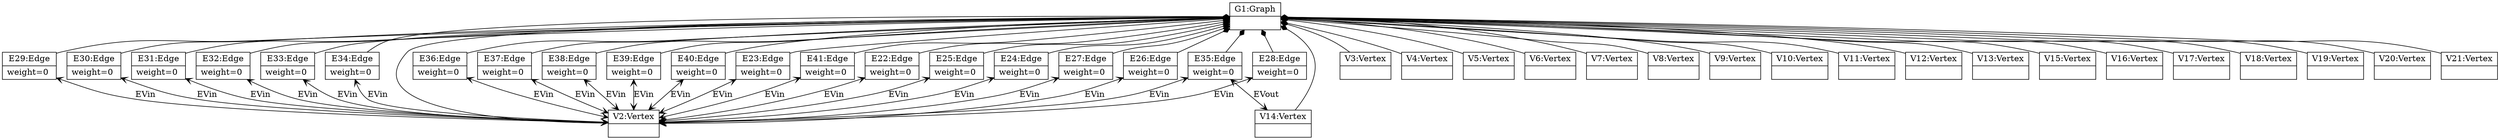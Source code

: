 Graph g{ 
struct1 [shape=record,label="{G1:Graph|}"]; 
struct2 [shape=record,label="{V2:Vertex|}"];
struct1 -- struct2 [arrowtail=diamond,arrowhead=none,dir=both];
struct3 [shape=record,label="{V3:Vertex|}"];
struct1 -- struct3 [arrowtail=diamond,arrowhead=none,dir=both];
struct4 [shape=record,label="{V4:Vertex|}"];
struct1 -- struct4 [arrowtail=diamond,arrowhead=none,dir=both];
struct5 [shape=record,label="{V5:Vertex|}"];
struct1 -- struct5 [arrowtail=diamond,arrowhead=none,dir=both];
struct6 [shape=record,label="{V6:Vertex|}"];
struct1 -- struct6 [arrowtail=diamond,arrowhead=none,dir=both];
struct7 [shape=record,label="{V7:Vertex|}"];
struct1 -- struct7 [arrowtail=diamond,arrowhead=none,dir=both];
struct8 [shape=record,label="{V8:Vertex|}"];
struct1 -- struct8 [arrowtail=diamond,arrowhead=none,dir=both];
struct9 [shape=record,label="{V9:Vertex|}"];
struct1 -- struct9 [arrowtail=diamond,arrowhead=none,dir=both];
struct10 [shape=record,label="{V10:Vertex|}"];
struct1 -- struct10 [arrowtail=diamond,arrowhead=none,dir=both];
struct11 [shape=record,label="{V11:Vertex|}"];
struct1 -- struct11 [arrowtail=diamond,arrowhead=none,dir=both];
struct12 [shape=record,label="{V12:Vertex|}"];
struct1 -- struct12 [arrowtail=diamond,arrowhead=none,dir=both];
struct13 [shape=record,label="{V13:Vertex|}"];
struct1 -- struct13 [arrowtail=diamond,arrowhead=none,dir=both];
struct14 [shape=record,label="{V14:Vertex|}"];
struct1 -- struct14 [arrowtail=diamond,arrowhead=none,dir=both];
struct15 [shape=record,label="{V15:Vertex|}"];
struct1 -- struct15 [arrowtail=diamond,arrowhead=none,dir=both];
struct16 [shape=record,label="{V16:Vertex|}"];
struct1 -- struct16 [arrowtail=diamond,arrowhead=none,dir=both];
struct17 [shape=record,label="{V17:Vertex|}"];
struct1 -- struct17 [arrowtail=diamond,arrowhead=none,dir=both];
struct18 [shape=record,label="{V18:Vertex|}"];
struct1 -- struct18 [arrowtail=diamond,arrowhead=none,dir=both];
struct19 [shape=record,label="{V19:Vertex|}"];
struct1 -- struct19 [arrowtail=diamond,arrowhead=none,dir=both];
struct20 [shape=record,label="{V20:Vertex|}"];
struct1 -- struct20 [arrowtail=diamond,arrowhead=none,dir=both];
struct21 [shape=record,label="{V21:Vertex|}"];
struct1 -- struct21 [arrowtail=diamond,arrowhead=none,dir=both];
struct22 -- struct2 [arrowhead=open,arrowtail=open,dir=both,label="EVin"]   ;
struct22 [shape=record,label="{E22:Edge| weight=0 \n}"];
struct1 -- struct22 [arrowtail=diamond,arrowhead=none,dir=both];
struct23 -- struct2 [arrowhead=open,arrowtail=open,dir=both,label="EVin"]   ;
struct23 [shape=record,label="{E23:Edge| weight=0 \n}"];
struct1 -- struct23 [arrowtail=diamond,arrowhead=none,dir=both];
struct24 -- struct2 [arrowhead=open,arrowtail=open,dir=both,label="EVin"]   ;
struct24 [shape=record,label="{E24:Edge| weight=0 \n}"];
struct1 -- struct24 [arrowtail=diamond,arrowhead=none,dir=both];
struct25 -- struct2 [arrowhead=open,arrowtail=open,dir=both,label="EVin"]   ;
struct25 [shape=record,label="{E25:Edge| weight=0 \n}"];
struct1 -- struct25 [arrowtail=diamond,arrowhead=none,dir=both];
struct26 -- struct2 [arrowhead=open,arrowtail=open,dir=both,label="EVin"]   ;
struct26 [shape=record,label="{E26:Edge| weight=0 \n}"];
struct1 -- struct26 [arrowtail=diamond,arrowhead=none,dir=both];
struct27 -- struct2 [arrowhead=open,arrowtail=open,dir=both,label="EVin"]   ;
struct27 [shape=record,label="{E27:Edge| weight=0 \n}"];
struct1 -- struct27 [arrowtail=diamond,arrowhead=none,dir=both];
struct28 -- struct2 [arrowhead=open,arrowtail=open,dir=both,label="EVin"]   ;
struct28 [shape=record,label="{E28:Edge| weight=0 \n}"];
struct1 -- struct28 [arrowtail=diamond,arrowhead=none,dir=both];
struct29 -- struct2 [arrowhead=open,arrowtail=open,dir=both,label="EVin"]   ;
struct29 [shape=record,label="{E29:Edge| weight=0 \n}"];
struct1 -- struct29 [arrowtail=diamond,arrowhead=none,dir=both];
struct30 -- struct2 [arrowhead=open,arrowtail=open,dir=both,label="EVin"]   ;
struct30 [shape=record,label="{E30:Edge| weight=0 \n}"];
struct1 -- struct30 [arrowtail=diamond,arrowhead=none,dir=both];
struct31 -- struct2 [arrowhead=open,arrowtail=open,dir=both,label="EVin"]   ;
struct31 [shape=record,label="{E31:Edge| weight=0 \n}"];
struct1 -- struct31 [arrowtail=diamond,arrowhead=none,dir=both];
struct32 -- struct2 [arrowhead=open,arrowtail=open,dir=both,label="EVin"]   ;
struct32 [shape=record,label="{E32:Edge| weight=0 \n}"];
struct1 -- struct32 [arrowtail=diamond,arrowhead=none,dir=both];
struct33 -- struct2 [arrowhead=open,arrowtail=open,dir=both,label="EVin"]   ;
struct33 [shape=record,label="{E33:Edge| weight=0 \n}"];
struct1 -- struct33 [arrowtail=diamond,arrowhead=none,dir=both];
struct34 -- struct2 [arrowhead=open,arrowtail=open,dir=both,label="EVin"]   ;
struct34 [shape=record,label="{E34:Edge| weight=0 \n}"];
struct1 -- struct34 [arrowtail=diamond,arrowhead=none,dir=both];
struct35 -- struct2 [arrowhead=open,arrowtail=open,dir=both,label="EVin"]   ;
struct35 -- struct14 [arrowhead=open,arrowtail=open,dir=both,label="EVout"]   ;
struct35 [shape=record,label="{E35:Edge| weight=0 \n}"];
struct1 -- struct35 [arrowtail=diamond,arrowhead=none,dir=both];
struct36 -- struct2 [arrowhead=open,arrowtail=open,dir=both,label="EVin"]   ;
struct36 [shape=record,label="{E36:Edge| weight=0 \n}"];
struct1 -- struct36 [arrowtail=diamond,arrowhead=none,dir=both];
struct37 -- struct2 [arrowhead=open,arrowtail=open,dir=both,label="EVin"]   ;
struct37 [shape=record,label="{E37:Edge| weight=0 \n}"];
struct1 -- struct37 [arrowtail=diamond,arrowhead=none,dir=both];
struct38 -- struct2 [arrowhead=open,arrowtail=open,dir=both,label="EVin"]   ;
struct38 [shape=record,label="{E38:Edge| weight=0 \n}"];
struct1 -- struct38 [arrowtail=diamond,arrowhead=none,dir=both];
struct39 -- struct2 [arrowhead=open,arrowtail=open,dir=both,label="EVin"]   ;
struct39 [shape=record,label="{E39:Edge| weight=0 \n}"];
struct1 -- struct39 [arrowtail=diamond,arrowhead=none,dir=both];
struct40 -- struct2 [arrowhead=open,arrowtail=open,dir=both,label="EVin"]   ;
struct40 [shape=record,label="{E40:Edge| weight=0 \n}"];
struct1 -- struct40 [arrowtail=diamond,arrowhead=none,dir=both];
struct41 -- struct2 [arrowhead=open,arrowtail=open,dir=both,label="EVin"]   ;
struct41 [shape=record,label="{E41:Edge| weight=0 \n}"];
struct1 -- struct41 [arrowtail=diamond,arrowhead=none,dir=both];
} 
